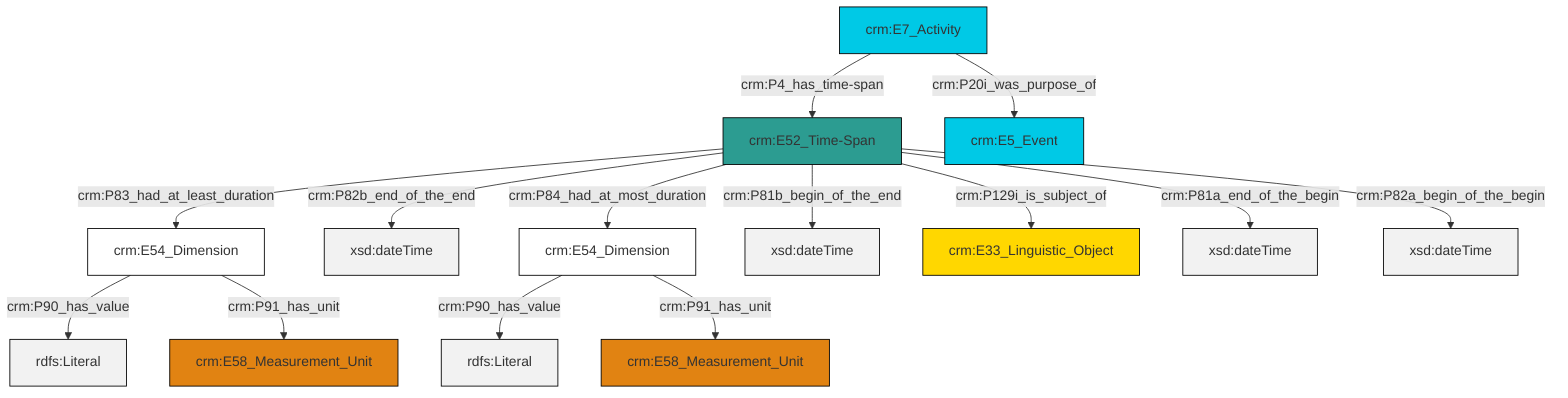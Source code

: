 graph TD
classDef Literal fill:#f2f2f2,stroke:#000000;
classDef CRM_Entity fill:#FFFFFF,stroke:#000000;
classDef Temporal_Entity fill:#00C9E6, stroke:#000000;
classDef Type fill:#E18312, stroke:#000000;
classDef Time-Span fill:#2C9C91, stroke:#000000;
classDef Appellation fill:#FFEB7F, stroke:#000000;
classDef Place fill:#008836, stroke:#000000;
classDef Persistent_Item fill:#B266B2, stroke:#000000;
classDef Conceptual_Object fill:#FFD700, stroke:#000000;
classDef Physical_Thing fill:#D2B48C, stroke:#000000;
classDef Actor fill:#f58aad, stroke:#000000;
classDef PC_Classes fill:#4ce600, stroke:#000000;
classDef Multi fill:#cccccc,stroke:#000000;

0["crm:E54_Dimension"]:::CRM_Entity -->|crm:P90_has_value| 1[rdfs:Literal]:::Literal
2["crm:E52_Time-Span"]:::Time-Span -->|crm:P82b_end_of_the_end| 3[xsd:dateTime]:::Literal
2["crm:E52_Time-Span"]:::Time-Span -->|crm:P83_had_at_least_duration| 0["crm:E54_Dimension"]:::CRM_Entity
6["crm:E7_Activity"]:::Temporal_Entity -->|crm:P20i_was_purpose_of| 4["crm:E5_Event"]:::Temporal_Entity
2["crm:E52_Time-Span"]:::Time-Span -->|crm:P84_had_at_most_duration| 9["crm:E54_Dimension"]:::CRM_Entity
2["crm:E52_Time-Span"]:::Time-Span -->|crm:P81b_begin_of_the_end| 10[xsd:dateTime]:::Literal
2["crm:E52_Time-Span"]:::Time-Span -->|crm:P129i_is_subject_of| 11["crm:E33_Linguistic_Object"]:::Conceptual_Object
2["crm:E52_Time-Span"]:::Time-Span -->|crm:P81a_end_of_the_begin| 12[xsd:dateTime]:::Literal
9["crm:E54_Dimension"]:::CRM_Entity -->|crm:P90_has_value| 16[rdfs:Literal]:::Literal
9["crm:E54_Dimension"]:::CRM_Entity -->|crm:P91_has_unit| 18["crm:E58_Measurement_Unit"]:::Type
6["crm:E7_Activity"]:::Temporal_Entity -->|crm:P4_has_time-span| 2["crm:E52_Time-Span"]:::Time-Span
0["crm:E54_Dimension"]:::CRM_Entity -->|crm:P91_has_unit| 7["crm:E58_Measurement_Unit"]:::Type
2["crm:E52_Time-Span"]:::Time-Span -->|crm:P82a_begin_of_the_begin| 21[xsd:dateTime]:::Literal